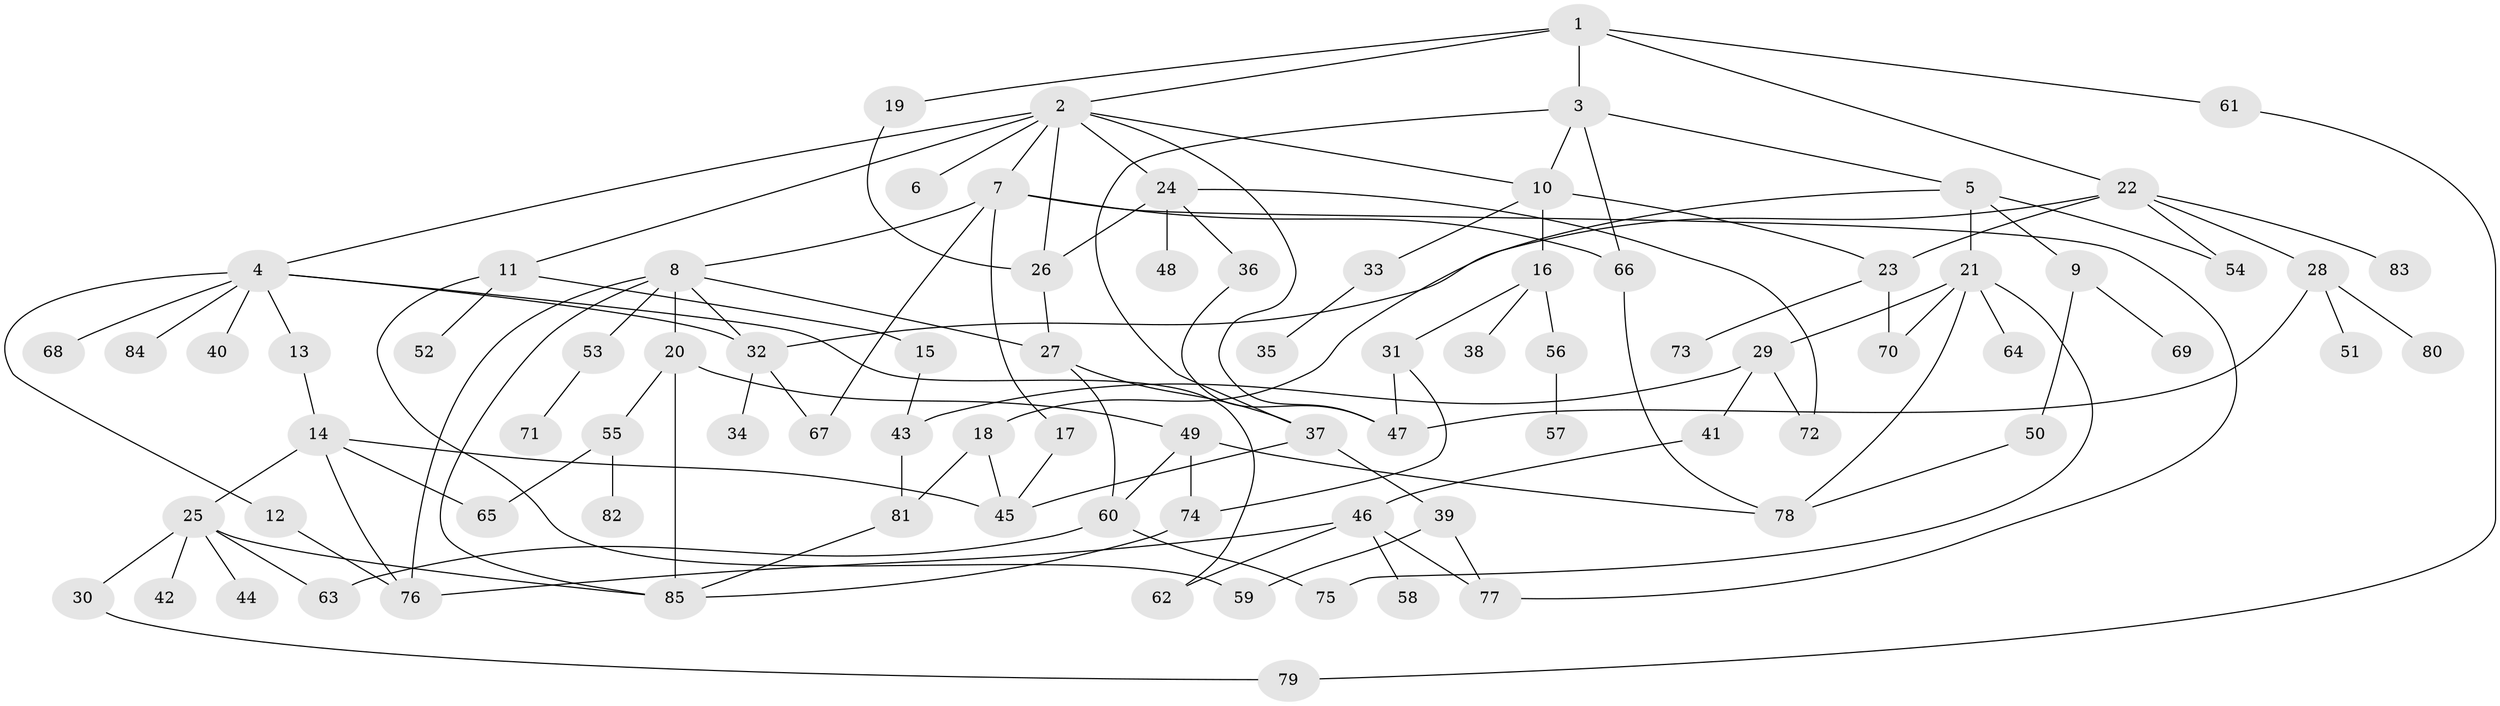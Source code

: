 // Generated by graph-tools (version 1.1) at 2025/25/03/09/25 03:25:32]
// undirected, 85 vertices, 125 edges
graph export_dot {
graph [start="1"]
  node [color=gray90,style=filled];
  1;
  2;
  3;
  4;
  5;
  6;
  7;
  8;
  9;
  10;
  11;
  12;
  13;
  14;
  15;
  16;
  17;
  18;
  19;
  20;
  21;
  22;
  23;
  24;
  25;
  26;
  27;
  28;
  29;
  30;
  31;
  32;
  33;
  34;
  35;
  36;
  37;
  38;
  39;
  40;
  41;
  42;
  43;
  44;
  45;
  46;
  47;
  48;
  49;
  50;
  51;
  52;
  53;
  54;
  55;
  56;
  57;
  58;
  59;
  60;
  61;
  62;
  63;
  64;
  65;
  66;
  67;
  68;
  69;
  70;
  71;
  72;
  73;
  74;
  75;
  76;
  77;
  78;
  79;
  80;
  81;
  82;
  83;
  84;
  85;
  1 -- 2;
  1 -- 3;
  1 -- 19;
  1 -- 22;
  1 -- 61;
  2 -- 4;
  2 -- 6;
  2 -- 7;
  2 -- 11;
  2 -- 24;
  2 -- 47;
  2 -- 10;
  2 -- 26;
  3 -- 5;
  3 -- 10;
  3 -- 37;
  3 -- 66;
  4 -- 12;
  4 -- 13;
  4 -- 40;
  4 -- 68;
  4 -- 84;
  4 -- 32;
  4 -- 62;
  5 -- 9;
  5 -- 18;
  5 -- 21;
  5 -- 54;
  7 -- 8;
  7 -- 17;
  7 -- 67;
  7 -- 77;
  7 -- 66;
  8 -- 20;
  8 -- 27;
  8 -- 53;
  8 -- 76;
  8 -- 85;
  8 -- 32;
  9 -- 50;
  9 -- 69;
  10 -- 16;
  10 -- 33;
  10 -- 23;
  11 -- 15;
  11 -- 52;
  11 -- 59;
  12 -- 76;
  13 -- 14;
  14 -- 25;
  14 -- 45;
  14 -- 65;
  14 -- 76;
  15 -- 43;
  16 -- 31;
  16 -- 38;
  16 -- 56;
  17 -- 45;
  18 -- 81;
  18 -- 45;
  19 -- 26;
  20 -- 49;
  20 -- 55;
  20 -- 85;
  21 -- 29;
  21 -- 64;
  21 -- 75;
  21 -- 78;
  21 -- 70;
  22 -- 23;
  22 -- 28;
  22 -- 32;
  22 -- 83;
  22 -- 54;
  23 -- 70;
  23 -- 73;
  24 -- 36;
  24 -- 48;
  24 -- 72;
  24 -- 26;
  25 -- 30;
  25 -- 42;
  25 -- 44;
  25 -- 63;
  25 -- 85;
  26 -- 27;
  27 -- 37;
  27 -- 60;
  28 -- 47;
  28 -- 51;
  28 -- 80;
  29 -- 41;
  29 -- 72;
  29 -- 43;
  30 -- 79;
  31 -- 74;
  31 -- 47;
  32 -- 34;
  32 -- 67;
  33 -- 35;
  36 -- 47;
  37 -- 39;
  37 -- 45;
  39 -- 59;
  39 -- 77;
  41 -- 46;
  43 -- 81;
  46 -- 58;
  46 -- 62;
  46 -- 77;
  46 -- 76;
  49 -- 60;
  49 -- 74;
  49 -- 78;
  50 -- 78;
  53 -- 71;
  55 -- 82;
  55 -- 65;
  56 -- 57;
  60 -- 63;
  60 -- 75;
  61 -- 79;
  66 -- 78;
  74 -- 85;
  81 -- 85;
}
